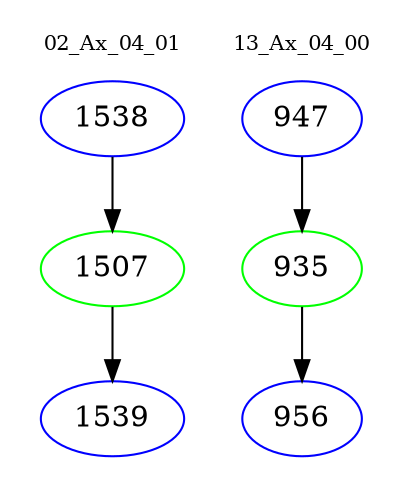 digraph{
subgraph cluster_0 {
color = white
label = "02_Ax_04_01";
fontsize=10;
T0_1538 [label="1538", color="blue"]
T0_1538 -> T0_1507 [color="black"]
T0_1507 [label="1507", color="green"]
T0_1507 -> T0_1539 [color="black"]
T0_1539 [label="1539", color="blue"]
}
subgraph cluster_1 {
color = white
label = "13_Ax_04_00";
fontsize=10;
T1_947 [label="947", color="blue"]
T1_947 -> T1_935 [color="black"]
T1_935 [label="935", color="green"]
T1_935 -> T1_956 [color="black"]
T1_956 [label="956", color="blue"]
}
}
